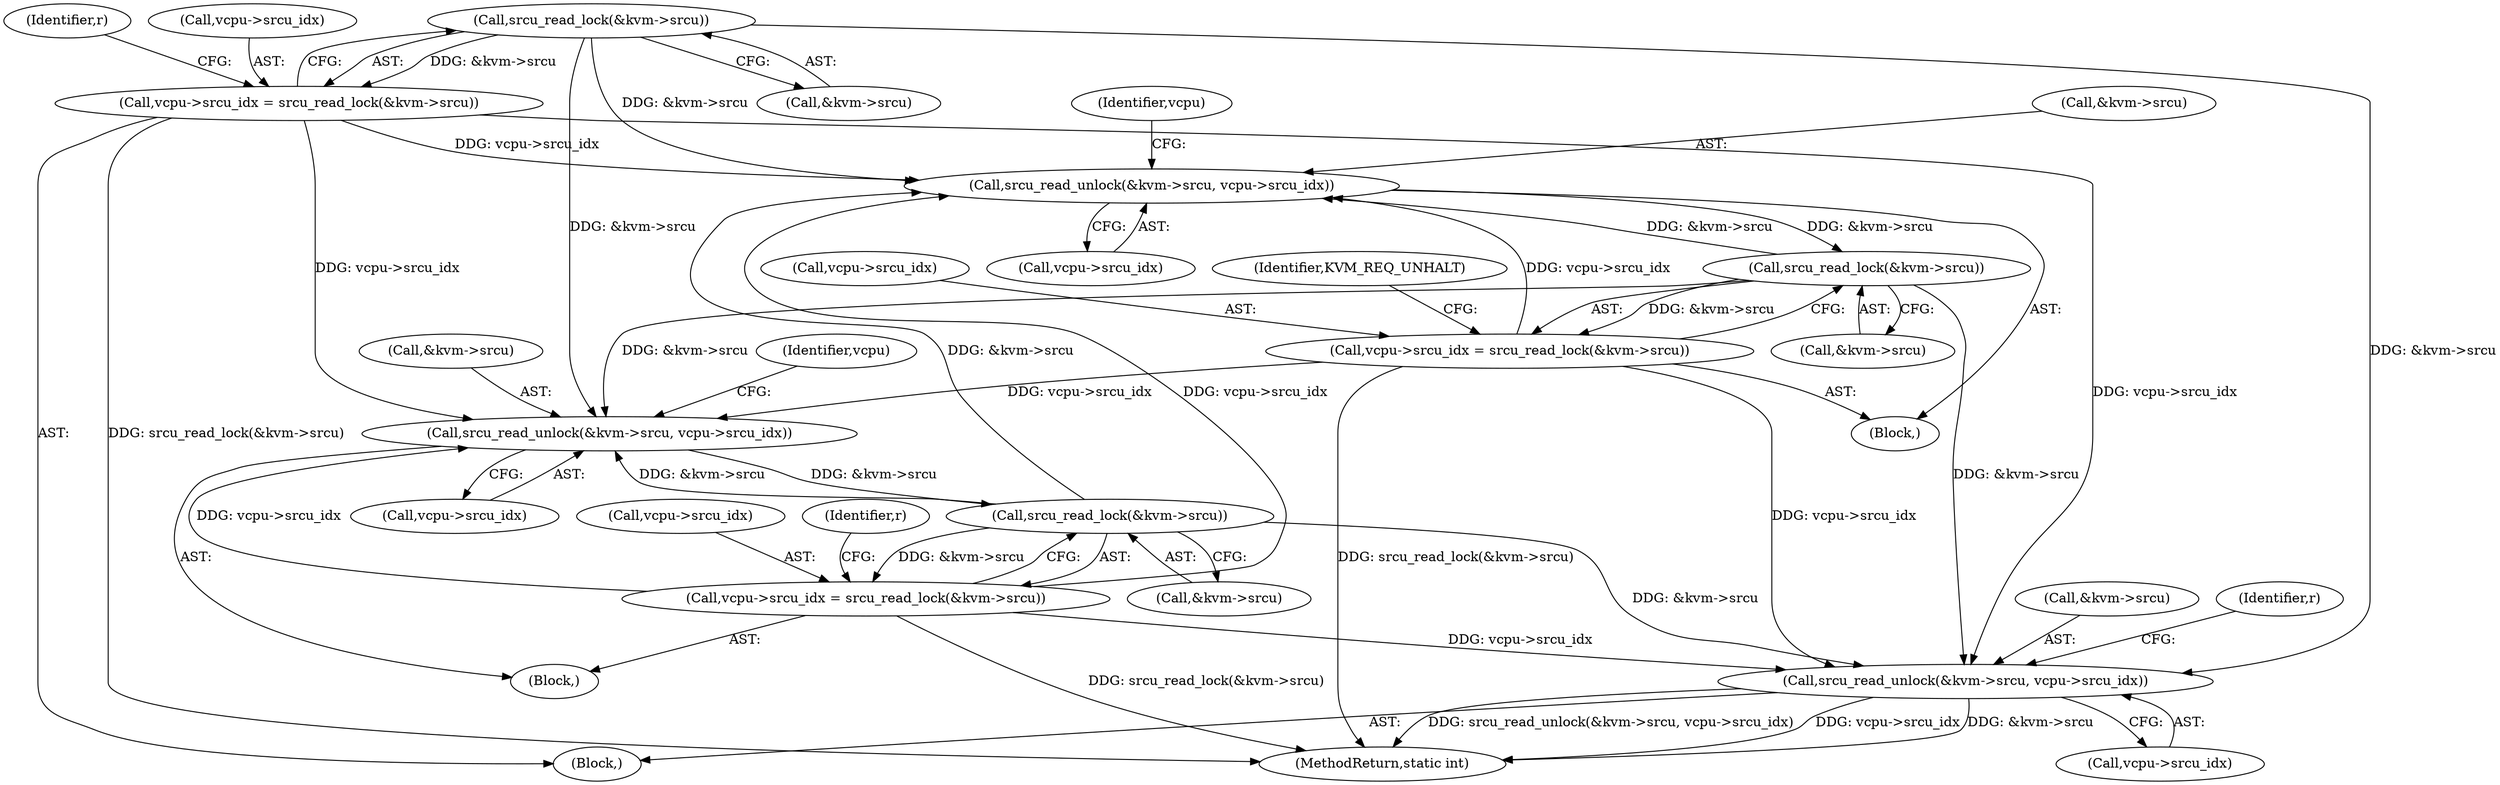 digraph "0_linux_fda4e2e85589191b123d31cdc21fd33ee70f50fd_2@API" {
"1000114" [label="(Call,srcu_read_lock(&kvm->srcu))"];
"1000110" [label="(Call,vcpu->srcu_idx = srcu_read_lock(&kvm->srcu))"];
"1000150" [label="(Call,srcu_read_unlock(&kvm->srcu, vcpu->srcu_idx))"];
"1000164" [label="(Call,srcu_read_lock(&kvm->srcu))"];
"1000160" [label="(Call,vcpu->srcu_idx = srcu_read_lock(&kvm->srcu))"];
"1000282" [label="(Call,srcu_read_unlock(&kvm->srcu, vcpu->srcu_idx))"];
"1000296" [label="(Call,srcu_read_lock(&kvm->srcu))"];
"1000292" [label="(Call,vcpu->srcu_idx = srcu_read_lock(&kvm->srcu))"];
"1000301" [label="(Call,srcu_read_unlock(&kvm->srcu, vcpu->srcu_idx))"];
"1000161" [label="(Call,vcpu->srcu_idx)"];
"1000311" [label="(MethodReturn,static int)"];
"1000164" [label="(Call,srcu_read_lock(&kvm->srcu))"];
"1000296" [label="(Call,srcu_read_lock(&kvm->srcu))"];
"1000159" [label="(Identifier,vcpu)"];
"1000160" [label="(Call,vcpu->srcu_idx = srcu_read_lock(&kvm->srcu))"];
"1000149" [label="(Block,)"];
"1000165" [label="(Call,&kvm->srcu)"];
"1000302" [label="(Call,&kvm->srcu)"];
"1000155" [label="(Call,vcpu->srcu_idx)"];
"1000297" [label="(Call,&kvm->srcu)"];
"1000291" [label="(Identifier,vcpu)"];
"1000306" [label="(Call,vcpu->srcu_idx)"];
"1000150" [label="(Call,srcu_read_unlock(&kvm->srcu, vcpu->srcu_idx))"];
"1000114" [label="(Call,srcu_read_lock(&kvm->srcu))"];
"1000293" [label="(Call,vcpu->srcu_idx)"];
"1000310" [label="(Identifier,r)"];
"1000287" [label="(Call,vcpu->srcu_idx)"];
"1000151" [label="(Call,&kvm->srcu)"];
"1000281" [label="(Block,)"];
"1000292" [label="(Call,vcpu->srcu_idx = srcu_read_lock(&kvm->srcu))"];
"1000110" [label="(Call,vcpu->srcu_idx = srcu_read_lock(&kvm->srcu))"];
"1000124" [label="(Identifier,r)"];
"1000120" [label="(Identifier,r)"];
"1000301" [label="(Call,srcu_read_unlock(&kvm->srcu, vcpu->srcu_idx))"];
"1000115" [label="(Call,&kvm->srcu)"];
"1000283" [label="(Call,&kvm->srcu)"];
"1000282" [label="(Call,srcu_read_unlock(&kvm->srcu, vcpu->srcu_idx))"];
"1000171" [label="(Identifier,KVM_REQ_UNHALT)"];
"1000102" [label="(Block,)"];
"1000111" [label="(Call,vcpu->srcu_idx)"];
"1000114" -> "1000110"  [label="AST: "];
"1000114" -> "1000115"  [label="CFG: "];
"1000115" -> "1000114"  [label="AST: "];
"1000110" -> "1000114"  [label="CFG: "];
"1000114" -> "1000110"  [label="DDG: &kvm->srcu"];
"1000114" -> "1000150"  [label="DDG: &kvm->srcu"];
"1000114" -> "1000282"  [label="DDG: &kvm->srcu"];
"1000114" -> "1000301"  [label="DDG: &kvm->srcu"];
"1000110" -> "1000102"  [label="AST: "];
"1000111" -> "1000110"  [label="AST: "];
"1000120" -> "1000110"  [label="CFG: "];
"1000110" -> "1000311"  [label="DDG: srcu_read_lock(&kvm->srcu)"];
"1000110" -> "1000150"  [label="DDG: vcpu->srcu_idx"];
"1000110" -> "1000282"  [label="DDG: vcpu->srcu_idx"];
"1000110" -> "1000301"  [label="DDG: vcpu->srcu_idx"];
"1000150" -> "1000149"  [label="AST: "];
"1000150" -> "1000155"  [label="CFG: "];
"1000151" -> "1000150"  [label="AST: "];
"1000155" -> "1000150"  [label="AST: "];
"1000159" -> "1000150"  [label="CFG: "];
"1000296" -> "1000150"  [label="DDG: &kvm->srcu"];
"1000164" -> "1000150"  [label="DDG: &kvm->srcu"];
"1000292" -> "1000150"  [label="DDG: vcpu->srcu_idx"];
"1000160" -> "1000150"  [label="DDG: vcpu->srcu_idx"];
"1000150" -> "1000164"  [label="DDG: &kvm->srcu"];
"1000164" -> "1000160"  [label="AST: "];
"1000164" -> "1000165"  [label="CFG: "];
"1000165" -> "1000164"  [label="AST: "];
"1000160" -> "1000164"  [label="CFG: "];
"1000164" -> "1000160"  [label="DDG: &kvm->srcu"];
"1000164" -> "1000282"  [label="DDG: &kvm->srcu"];
"1000164" -> "1000301"  [label="DDG: &kvm->srcu"];
"1000160" -> "1000149"  [label="AST: "];
"1000161" -> "1000160"  [label="AST: "];
"1000171" -> "1000160"  [label="CFG: "];
"1000160" -> "1000311"  [label="DDG: srcu_read_lock(&kvm->srcu)"];
"1000160" -> "1000282"  [label="DDG: vcpu->srcu_idx"];
"1000160" -> "1000301"  [label="DDG: vcpu->srcu_idx"];
"1000282" -> "1000281"  [label="AST: "];
"1000282" -> "1000287"  [label="CFG: "];
"1000283" -> "1000282"  [label="AST: "];
"1000287" -> "1000282"  [label="AST: "];
"1000291" -> "1000282"  [label="CFG: "];
"1000296" -> "1000282"  [label="DDG: &kvm->srcu"];
"1000292" -> "1000282"  [label="DDG: vcpu->srcu_idx"];
"1000282" -> "1000296"  [label="DDG: &kvm->srcu"];
"1000296" -> "1000292"  [label="AST: "];
"1000296" -> "1000297"  [label="CFG: "];
"1000297" -> "1000296"  [label="AST: "];
"1000292" -> "1000296"  [label="CFG: "];
"1000296" -> "1000292"  [label="DDG: &kvm->srcu"];
"1000296" -> "1000301"  [label="DDG: &kvm->srcu"];
"1000292" -> "1000281"  [label="AST: "];
"1000293" -> "1000292"  [label="AST: "];
"1000124" -> "1000292"  [label="CFG: "];
"1000292" -> "1000311"  [label="DDG: srcu_read_lock(&kvm->srcu)"];
"1000292" -> "1000301"  [label="DDG: vcpu->srcu_idx"];
"1000301" -> "1000102"  [label="AST: "];
"1000301" -> "1000306"  [label="CFG: "];
"1000302" -> "1000301"  [label="AST: "];
"1000306" -> "1000301"  [label="AST: "];
"1000310" -> "1000301"  [label="CFG: "];
"1000301" -> "1000311"  [label="DDG: srcu_read_unlock(&kvm->srcu, vcpu->srcu_idx)"];
"1000301" -> "1000311"  [label="DDG: vcpu->srcu_idx"];
"1000301" -> "1000311"  [label="DDG: &kvm->srcu"];
}
